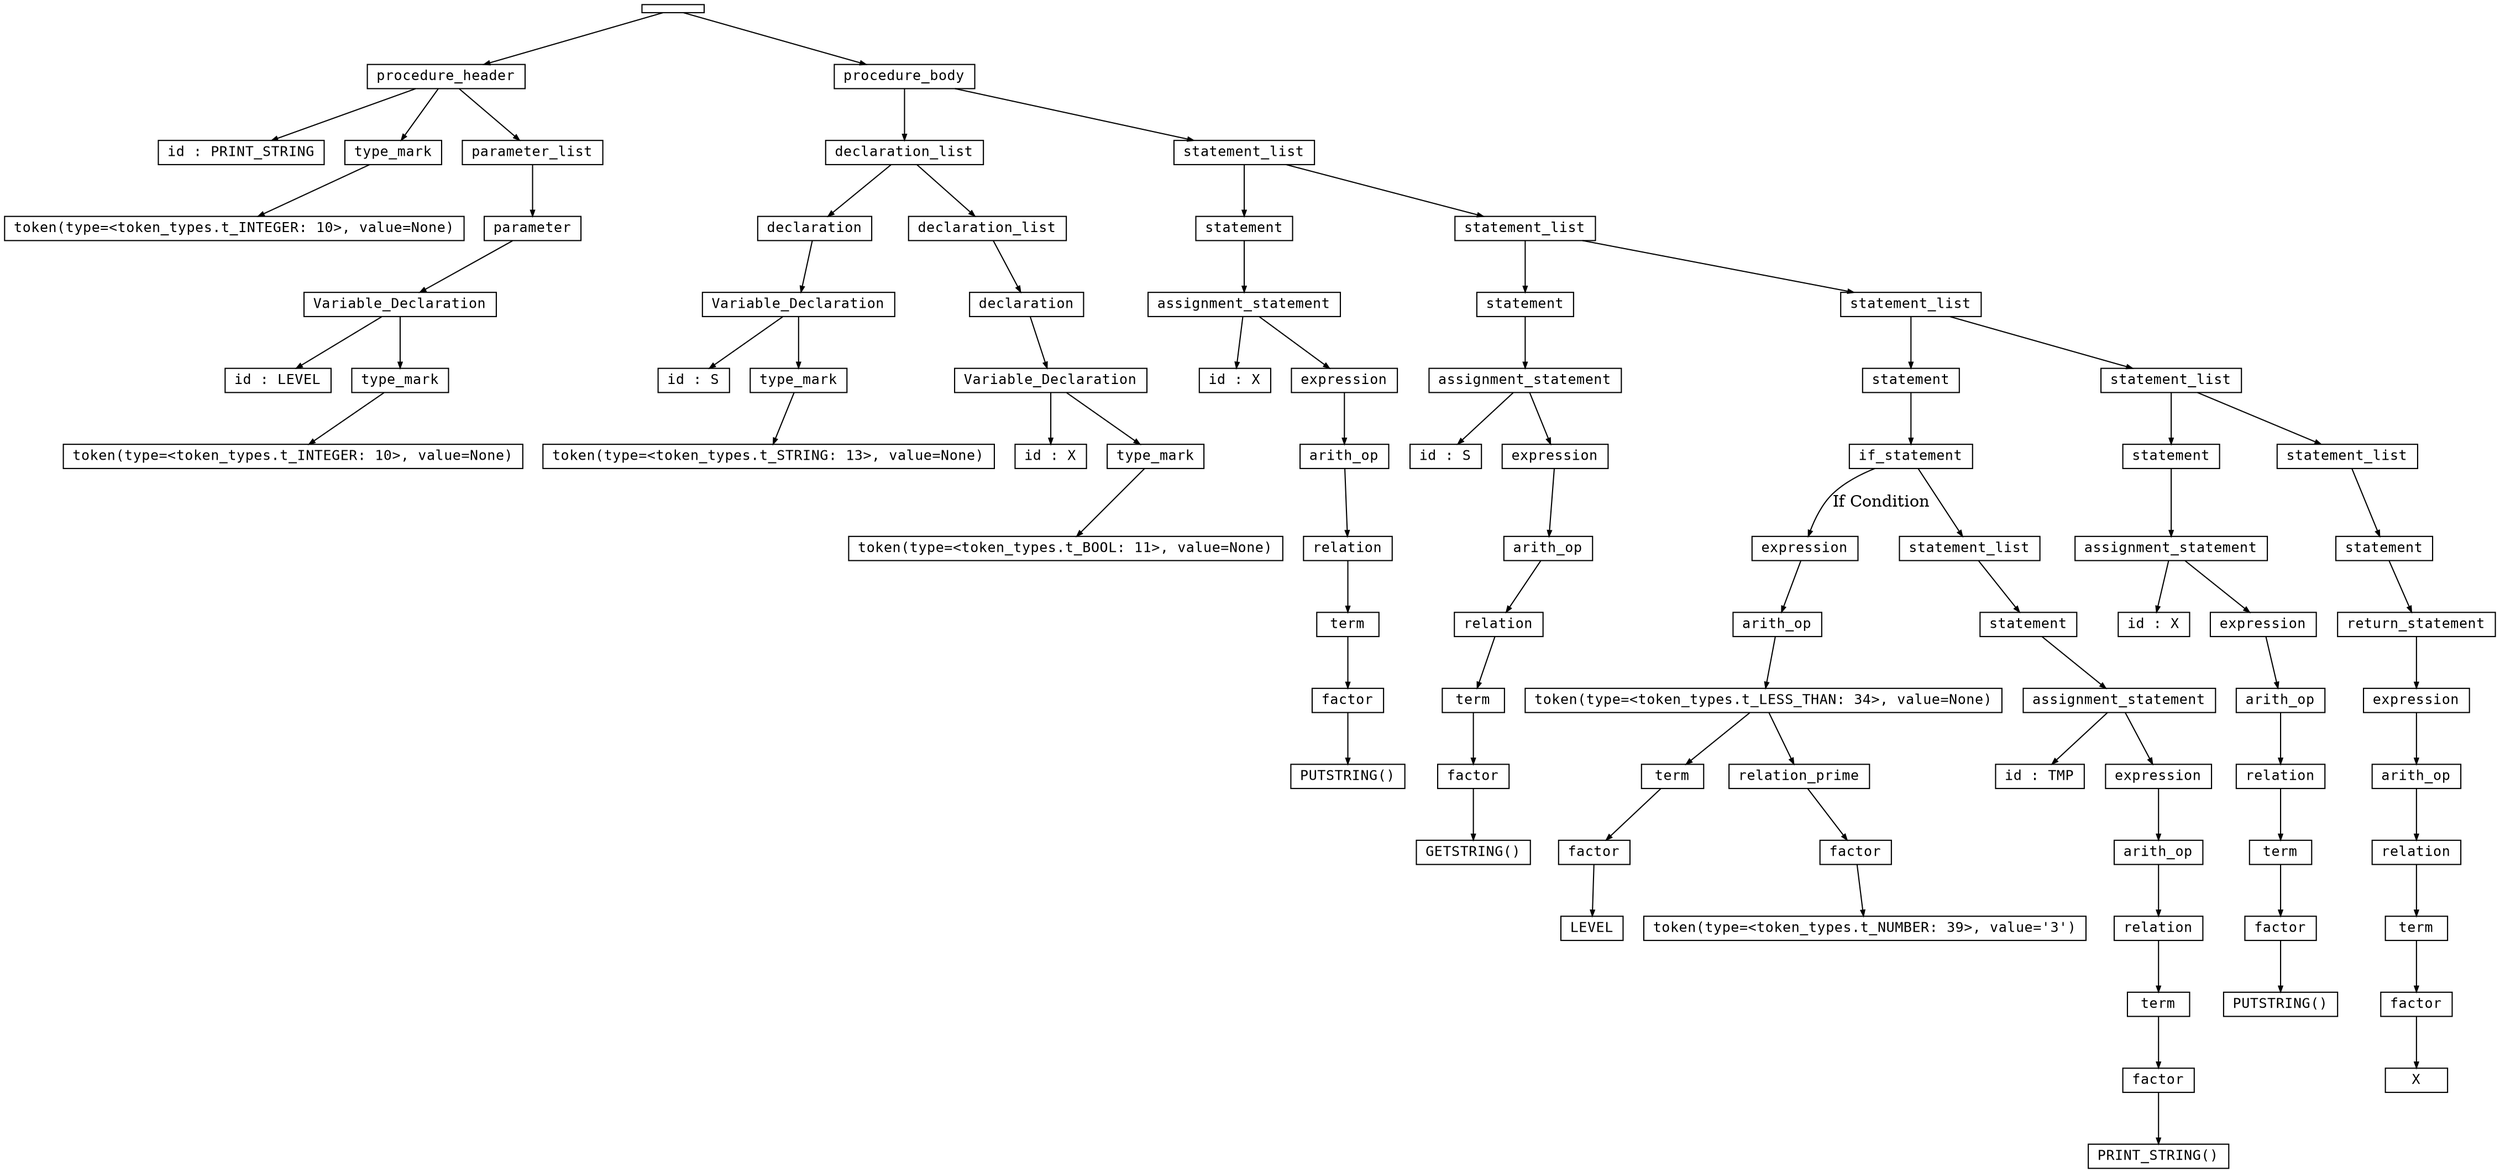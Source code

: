 digraph parsetree {
  node [shape=box, fontsize=12, fontname="Courier", height=.1];
  ranksep=.6;
  edge [arrowsize=.5]
  node1 [label=""]
  node2 [label="procedure_header"]
  node1 -> node2 [ label="" ];
  node3 [label="procedure_body"]
  node1 -> node3 [ label="" ];
  node4 [label="id : PRINT_STRING"]
  node2 -> node4 [ label="" ];
  node5 [label="type_mark"]
  node2 -> node5 [ label="" ];
  node6 [label="parameter_list"]
  node2 -> node6 [ label="" ];
  node7 [label="declaration_list"]
  node3 -> node7 [ label="" ];
  node8 [label="statement_list"]
  node3 -> node8 [ label="" ];
  node9 [label="token(type=<token_types.t_INTEGER: 10>, value=None)"]
  node5 -> node9 [ label="" ];
  node10 [label="parameter"]
  node6 -> node10 [ label="" ];
  node11 [label="declaration"]
  node7 -> node11 [ label="" ];
  node12 [label="declaration_list"]
  node7 -> node12 [ label="" ];
  node13 [label="statement"]
  node8 -> node13 [ label="" ];
  node14 [label="statement_list"]
  node8 -> node14 [ label="" ];
  node15 [label="Variable_Declaration"]
  node10 -> node15 [ label="" ];
  node16 [label="Variable_Declaration"]
  node11 -> node16 [ label="" ];
  node17 [label="declaration"]
  node12 -> node17 [ label="" ];
  node18 [label="assignment_statement"]
  node13 -> node18 [ label="" ];
  node19 [label="statement"]
  node14 -> node19 [ label="" ];
  node20 [label="statement_list"]
  node14 -> node20 [ label="" ];
  node21 [label="id : LEVEL"]
  node15 -> node21 [ label="" ];
  node22 [label="type_mark"]
  node15 -> node22 [ label="" ];
  node23 [label="id : S"]
  node16 -> node23 [ label="" ];
  node24 [label="type_mark"]
  node16 -> node24 [ label="" ];
  node25 [label="Variable_Declaration"]
  node17 -> node25 [ label="" ];
  node26 [label="id : X"]
  node18 -> node26 [ label="" ];
  node27 [label="expression"]
  node18 -> node27 [ label="" ];
  node28 [label="assignment_statement"]
  node19 -> node28 [ label="" ];
  node29 [label="statement"]
  node20 -> node29 [ label="" ];
  node30 [label="statement_list"]
  node20 -> node30 [ label="" ];
  node31 [label="token(type=<token_types.t_INTEGER: 10>, value=None)"]
  node22 -> node31 [ label="" ];
  node32 [label="token(type=<token_types.t_STRING: 13>, value=None)"]
  node24 -> node32 [ label="" ];
  node33 [label="id : X"]
  node25 -> node33 [ label="" ];
  node34 [label="type_mark"]
  node25 -> node34 [ label="" ];
  node35 [label="arith_op"]
  node27 -> node35 [ label="" ];
  node36 [label="id : S"]
  node28 -> node36 [ label="" ];
  node37 [label="expression"]
  node28 -> node37 [ label="" ];
  node38 [label="if_statement"]
  node29 -> node38 [ label="" ];
  node39 [label="statement"]
  node30 -> node39 [ label="" ];
  node40 [label="statement_list"]
  node30 -> node40 [ label="" ];
  node41 [label="token(type=<token_types.t_BOOL: 11>, value=None)"]
  node34 -> node41 [ label="" ];
  node42 [label="relation"]
  node35 -> node42 [ label="" ];
  node43 [label="arith_op"]
  node37 -> node43 [ label="" ];
  node44 [label="expression"]
  node38 -> node44 [ label="If Condition" ];
  node45 [label="statement_list"]
  node38 -> node45 [ label="" ];
  node46 [label="assignment_statement"]
  node39 -> node46 [ label="" ];
  node47 [label="statement"]
  node40 -> node47 [ label="" ];
  node48 [label="term"]
  node42 -> node48 [ label="" ];
  node49 [label="relation"]
  node43 -> node49 [ label="" ];
  node50 [label="arith_op"]
  node44 -> node50 [ label="" ];
  node51 [label="statement"]
  node45 -> node51 [ label="" ];
  node52 [label="id : X"]
  node46 -> node52 [ label="" ];
  node53 [label="expression"]
  node46 -> node53 [ label="" ];
  node54 [label="return_statement"]
  node47 -> node54 [ label="" ];
  node55 [label="factor"]
  node48 -> node55 [ label="" ];
  node56 [label="term"]
  node49 -> node56 [ label="" ];
  node57 [label="token(type=<token_types.t_LESS_THAN: 34>, value=None)"]
  node50 -> node57 [ label="" ];
  node58 [label="assignment_statement"]
  node51 -> node58 [ label="" ];
  node59 [label="arith_op"]
  node53 -> node59 [ label="" ];
  node60 [label="expression"]
  node54 -> node60 [ label="" ];
  node61 [label="PUTSTRING()"]
  node55 -> node61 [ label="" ];
  node62 [label="factor"]
  node56 -> node62 [ label="" ];
  node63 [label="term"]
  node57 -> node63 [ label="" ];
  node64 [label="relation_prime"]
  node57 -> node64 [ label="" ];
  node65 [label="id : TMP"]
  node58 -> node65 [ label="" ];
  node66 [label="expression"]
  node58 -> node66 [ label="" ];
  node67 [label="relation"]
  node59 -> node67 [ label="" ];
  node68 [label="arith_op"]
  node60 -> node68 [ label="" ];
  node69 [label="GETSTRING()"]
  node62 -> node69 [ label="" ];
  node70 [label="factor"]
  node63 -> node70 [ label="" ];
  node71 [label="factor"]
  node64 -> node71 [ label="" ];
  node72 [label="arith_op"]
  node66 -> node72 [ label="" ];
  node73 [label="term"]
  node67 -> node73 [ label="" ];
  node74 [label="relation"]
  node68 -> node74 [ label="" ];
  node75 [label="LEVEL"]
  node70 -> node75 [ label="" ];
  node76 [label="token(type=<token_types.t_NUMBER: 39>, value='3')"]
  node71 -> node76 [ label="" ];
  node77 [label="relation"]
  node72 -> node77 [ label="" ];
  node78 [label="factor"]
  node73 -> node78 [ label="" ];
  node79 [label="term"]
  node74 -> node79 [ label="" ];
  node80 [label="term"]
  node77 -> node80 [ label="" ];
  node81 [label="PUTSTRING()"]
  node78 -> node81 [ label="" ];
  node82 [label="factor"]
  node79 -> node82 [ label="" ];
  node83 [label="factor"]
  node80 -> node83 [ label="" ];
  node84 [label="X"]
  node82 -> node84 [ label="" ];
  node85 [label="PRINT_STRING()"]
  node83 -> node85 [ label="" ];
}